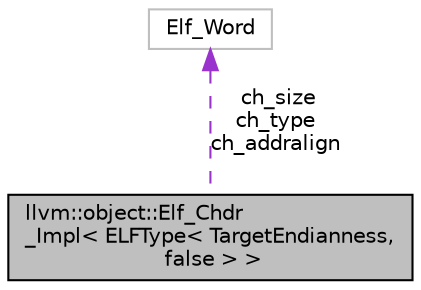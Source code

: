 digraph "llvm::object::Elf_Chdr_Impl&lt; ELFType&lt; TargetEndianness, false &gt; &gt;"
{
 // LATEX_PDF_SIZE
  bgcolor="transparent";
  edge [fontname="Helvetica",fontsize="10",labelfontname="Helvetica",labelfontsize="10"];
  node [fontname="Helvetica",fontsize="10",shape=record];
  Node1 [label="llvm::object::Elf_Chdr\l_Impl\< ELFType\< TargetEndianness,\l false \> \>",height=0.2,width=0.4,color="black", fillcolor="grey75", style="filled", fontcolor="black",tooltip=" "];
  Node2 -> Node1 [dir="back",color="darkorchid3",fontsize="10",style="dashed",label=" ch_size\nch_type\nch_addralign" ,fontname="Helvetica"];
  Node2 [label="Elf_Word",height=0.2,width=0.4,color="grey75",tooltip=" "];
}
